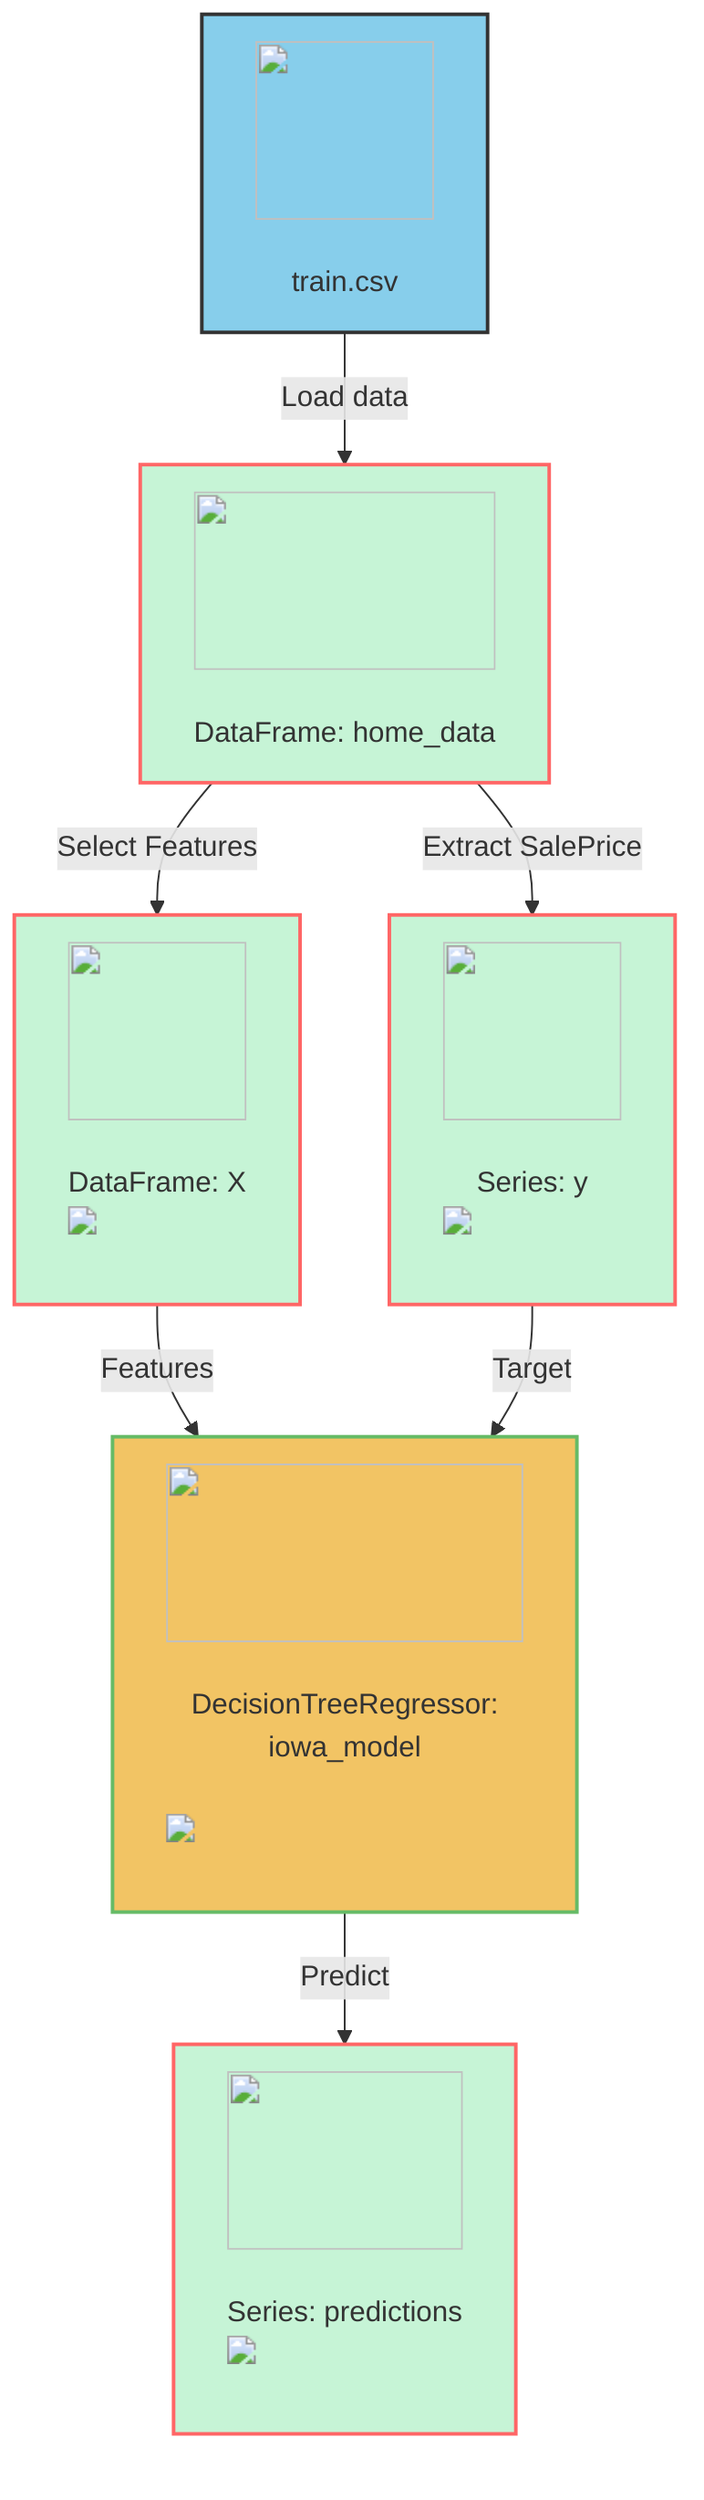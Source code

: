 flowchart TD
    %% Data Sources
    A["<img src='icons/file.svg' width=100 height=100/> <br/> train.csv"] -->|Load data| B["<img src='icons/table.svg' width=100 height=100/> <br/> DataFrame: home_data"]
    
    %% Data Preparation
    B -->|Extract SalePrice| C["<img src='icons/column_split.svg' width=100 height=100/> <br/> Series: y
    <img src='dummy_plots/scatter_plot_template.svg'/> <br/> "]
    B -->|Select Features| D["<img src='icons/column_split.svg' width=100 height=100/> <br/> DataFrame: X
    <img src='dummy_plots/barplot_template.svg'/> <br/> "]
    
    %% Model Training
    D -->|Features| E["<img src='icons/brain.svg' width=100 height=100/> <br/> DecisionTreeRegressor: iowa_model
    <img src='dummy_plots/hist_template.svg'/> <br/> "]
    C -->|Target| E
    
    %% Predictions
    E -->|Predict| F["<img src='icons/row_split.svg' width=100 height=100/> <br/> Series: predictions
    <img src='dummy_plots/lineplot_template.svg'/> <br/> "]
    
    %% Comments
    classDef dataSource fill:#87CEEB,stroke:#333,stroke-width:2px;
    classDef dataVariable fill:#C6F4D6,stroke:#f66,stroke-width:2px;
    classDef model fill:#F2C464,stroke:#6b6,stroke-width:2px;
    
    class A dataSource;
    class B,C,D,F dataVariable;
    class E model;